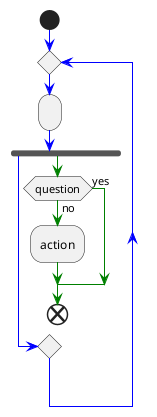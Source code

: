 {
  "sha1": "rtzj1af820saaylc8u76ghfc52ld3rn",
  "insertion": {
    "when": "2024-06-04T17:28:44.249Z",
    "url": "https://forum.plantuml.net/16403/activity-diagram-colors-for-fork",
    "user": "plantuml@gmail.com"
  }
}
@startuml
skinparam ConditionEndStyle hline
<style>
arrow{
  LineColor blue
}
</style>
start
repeat
:;
fork
-[#blue]->
fork again
-[#green]->
if (question) then (no) 
-[#green]->
:action;
-[#green]->
else (yes)
-[#green]->
endif
-[#green]->
end
end merge
@enduml
